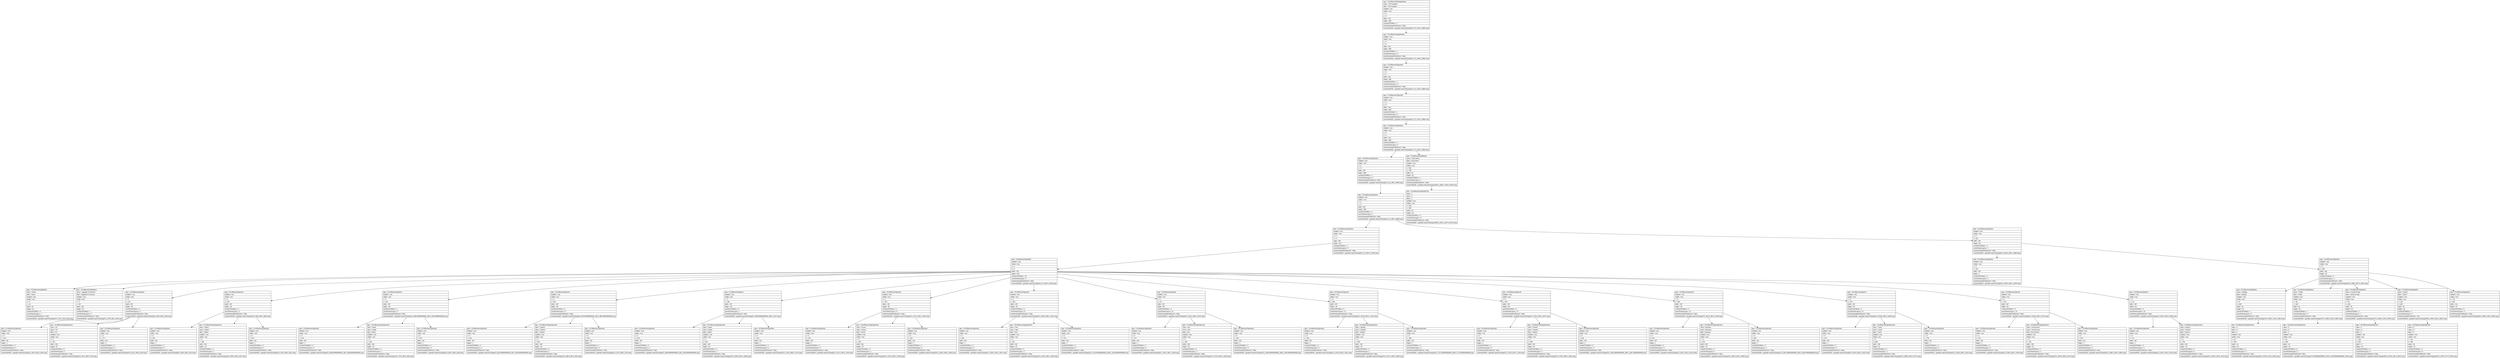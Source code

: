 digraph Layout {

	node [shape=record fontname=Arial];

	0	[label="{type = XCUIElementTypeApplication\l|name = The Guardian\l|label = The Guardian\l|enabled = true\l|visible = true\l|x = 0\l|y = 0\l|width = 414\l|height = 896\l|numberOfChildren = 2\l|eventGeneratedOnElement = false \l|screenshotPath = guardian-search/S1/pngs/0.0_0.0_1242.0_2688.0.png\l}"]
	1	[label="{type = XCUIElementTypeWindow\l|enabled = true\l|visible = true\l|x = 0\l|y = 0\l|width = 414\l|height = 896\l|numberOfChildren = 1\l|numInParentLayout = 0\l|eventGeneratedOnElement = false \l|screenshotPath = guardian-search/S1/pngs/0.0_0.0_1242.0_2688.0.png\l}"]
	2	[label="{type = XCUIElementTypeOther\l|enabled = true\l|visible = true\l|x = 0\l|y = 0\l|width = 414\l|height = 896\l|numberOfChildren = 1\l|numInParentLayout = 0\l|eventGeneratedOnElement = false \l|screenshotPath = guardian-search/S1/pngs/0.0_0.0_1242.0_2688.0.png\l}"]
	3	[label="{type = XCUIElementTypeOther\l|enabled = true\l|visible = true\l|x = 0\l|y = 0\l|width = 414\l|height = 896\l|numberOfChildren = 1\l|numInParentLayout = 0\l|eventGeneratedOnElement = false \l|screenshotPath = guardian-search/S1/pngs/0.0_0.0_1242.0_2688.0.png\l}"]
	4	[label="{type = XCUIElementTypeOther\l|enabled = true\l|visible = true\l|x = 0\l|y = 0\l|width = 414\l|height = 896\l|numberOfChildren = 2\l|numInParentLayout = 0\l|eventGeneratedOnElement = false \l|screenshotPath = guardian-search/S1/pngs/0.0_0.0_1242.0_2688.0.png\l}"]
	5	[label="{type = XCUIElementTypeOther\l|enabled = true\l|visible = true\l|x = 0\l|y = 0\l|width = 297\l|height = 896\l|numberOfChildren = 2\l|numInParentLayout = 0\l|eventGeneratedOnElement = false \l|screenshotPath = guardian-search/S1/pngs/0.0_0.0_891.0_2688.0.png\l}"]
	6	[label="{type = XCUIElementTypeButton\l|name = Close Menu\l|label = Close Menu\l|enabled = true\l|visible = true\l|x = 350\l|y = 798\l|width = 52\l|height = 52\l|numberOfChildren = 1\l|numInParentLayout = 1\l|eventGeneratedOnElement = false \l|screenshotPath = guardian-search/S1/pngs/1050.0_2394.0_1206.0_2550.0.png\l}"]
	7	[label="{type = XCUIElementTypeOther\l|enabled = true\l|visible = true\l|x = 0\l|y = 0\l|width = 297\l|height = 896\l|numberOfChildren = 2\l|numInParentLayout = 1\l|eventGeneratedOnElement = false \l|screenshotPath = guardian-search/S1/pngs/0.0_0.0_891.0_2688.0.png\l}"]
	8	[label="{type = XCUIElementTypeStaticText\l|value = \l|name = \l|label = \l|enabled = true\l|visible = true\l|x = 363\l|y = 805\l|width = 26\l|height = 33\l|numberOfChildren = 0\l|numInParentLayout = 0\l|eventGeneratedOnElement = false \l|screenshotPath = guardian-search/S1/pngs/1089.0_2415.0_1167.0_2514.0.png\l}"]
	9	[label="{type = XCUIElementTypeOther\l|enabled = true\l|visible = true\l|x = 0\l|y = 0\l|width = 297\l|height = 812\l|numberOfChildren = 1\l|numInParentLayout = 0\l|eventGeneratedOnElement = false \l|screenshotPath = guardian-search/S1/pngs/0.0_0.0_891.0_2436.0.png\l}"]
	10	[label="{type = XCUIElementTypeOther\l|enabled = true\l|visible = true\l|x = 0\l|y = 812\l|width = 297\l|height = 84\l|numberOfChildren = 2\l|numInParentLayout = 1\l|eventGeneratedOnElement = false \l|screenshotPath = guardian-search/S1/pngs/0.0_2436.0_891.0_2688.0.png\l}"]
	11	[label="{type = XCUIElementTypeTable\l|enabled = true\l|visible = true\l|x = 0\l|y = 0\l|width = 297\l|height = 812\l|numberOfChildren = 23\l|numInParentLayout = 0\l|eventGeneratedOnElement = false \l|screenshotPath = guardian-search/S1/pngs/0.0_0.0_891.0_2436.0.png\l}"]
	12	[label="{type = XCUIElementTypeOther\l|enabled = true\l|visible = true\l|x = 0\l|y = 812\l|width = 297\l|height = 1\l|numberOfChildren = 0\l|numInParentLayout = 0\l|eventGeneratedOnElement = false \l|screenshotPath = guardian-search/S1/pngs/0.0_2436.0_891.0_2439.0.png\l}"]
	13	[label="{type = XCUIElementTypeOther\l|enabled = true\l|visible = true\l|x = 8\l|y = 820\l|width = 281\l|height = 34\l|numberOfChildren = 5\l|numInParentLayout = 1\l|eventGeneratedOnElement = false \l|screenshotPath = guardian-search/S1/pngs/24.0_2460.0_867.0_2562.0.png\l}"]
	14	[label="{type = XCUIElementTypeButton\l|name = Home\l|label = Home\l|enabled = true\l|visible = true\l|x = 5\l|y = 51\l|width = 35\l|height = 34\l|numberOfChildren = 0\l|numInParentLayout = 1\l|eventGeneratedOnElement = false \l|screenshotPath = guardian-search/S1/pngs/15.0_153.0_120.0_255.0.png\l}"]
	15	[label="{type = XCUIElementTypeButton\l|name = Upgrade To Premium\l|label = Upgrade To Premium\l|enabled = true\l|visible = true\l|x = 0\l|y = 90\l|width = 297\l|height = 44\l|numberOfChildren = 1\l|numInParentLayout = 2\l|eventGeneratedOnElement = false \l|screenshotPath = guardian-search/S1/pngs/0.0_270.0_891.0_402.0.png\l}"]
	16	[label="{type = XCUIElementTypeCell\l|enabled = true\l|visible = true\l|x = 0\l|y = 134\l|width = 297\l|height = 49\l|numberOfChildren = 3\l|numInParentLayout = 3\l|eventGeneratedOnElement = false \l|screenshotPath = guardian-search/S1/pngs/0.0_402.0_891.0_549.0.png\l}"]
	17	[label="{type = XCUIElementTypeCell\l|enabled = true\l|visible = true\l|x = 0\l|y = 183\l|width = 297\l|height = 49\l|numberOfChildren = 3\l|numInParentLayout = 4\l|eventGeneratedOnElement = false \l|screenshotPath = guardian-search/S1/pngs/0.0_549.0_891.0_696.0.png\l}"]
	18	[label="{type = XCUIElementTypeCell\l|enabled = true\l|visible = true\l|x = 0\l|y = 232\l|width = 297\l|height = 49\l|numberOfChildren = 3\l|numInParentLayout = 5\l|eventGeneratedOnElement = false \l|screenshotPath = guardian-search/S1/pngs/0.0_696.0000000000001_891.0_843.0000000000001.png\l}"]
	19	[label="{type = XCUIElementTypeCell\l|enabled = true\l|visible = true\l|x = 0\l|y = 281\l|width = 297\l|height = 49\l|numberOfChildren = 3\l|numInParentLayout = 6\l|eventGeneratedOnElement = false \l|screenshotPath = guardian-search/S1/pngs/0.0_843.0000000000001_891.0_990.0000000000001.png\l}"]
	20	[label="{type = XCUIElementTypeCell\l|enabled = true\l|visible = true\l|x = 0\l|y = 330\l|width = 297\l|height = 49\l|numberOfChildren = 3\l|numInParentLayout = 7\l|eventGeneratedOnElement = false \l|screenshotPath = guardian-search/S1/pngs/0.0_990.0000000000001_891.0_1137.0.png\l}"]
	21	[label="{type = XCUIElementTypeCell\l|enabled = true\l|visible = true\l|x = 0\l|y = 379\l|width = 297\l|height = 49\l|numberOfChildren = 3\l|numInParentLayout = 8\l|eventGeneratedOnElement = false \l|screenshotPath = guardian-search/S1/pngs/0.0_1137.0_891.0_1284.0.png\l}"]
	22	[label="{type = XCUIElementTypeCell\l|enabled = true\l|visible = true\l|x = 0\l|y = 428\l|width = 297\l|height = 49\l|numberOfChildren = 3\l|numInParentLayout = 9\l|eventGeneratedOnElement = false \l|screenshotPath = guardian-search/S1/pngs/0.0_1284.0_891.0_1431.0.png\l}"]
	23	[label="{type = XCUIElementTypeCell\l|enabled = true\l|visible = true\l|x = 0\l|y = 477\l|width = 297\l|height = 49\l|numberOfChildren = 3\l|numInParentLayout = 10\l|eventGeneratedOnElement = false \l|screenshotPath = guardian-search/S1/pngs/0.0_1431.0_891.0_1578.0.png\l}"]
	24	[label="{type = XCUIElementTypeCell\l|enabled = true\l|visible = true\l|x = 0\l|y = 526\l|width = 297\l|height = 49\l|numberOfChildren = 3\l|numInParentLayout = 11\l|eventGeneratedOnElement = false \l|screenshotPath = guardian-search/S1/pngs/0.0_1578.0_891.0_1725.0.png\l}"]
	25	[label="{type = XCUIElementTypeCell\l|enabled = true\l|visible = true\l|x = 0\l|y = 575\l|width = 297\l|height = 49\l|numberOfChildren = 3\l|numInParentLayout = 12\l|eventGeneratedOnElement = false \l|screenshotPath = guardian-search/S1/pngs/0.0_1725.0_891.0_1872.0.png\l}"]
	26	[label="{type = XCUIElementTypeCell\l|enabled = true\l|visible = true\l|x = 0\l|y = 624\l|width = 297\l|height = 49\l|numberOfChildren = 3\l|numInParentLayout = 13\l|eventGeneratedOnElement = false \l|screenshotPath = guardian-search/S1/pngs/0.0_1872.0_891.0_2019.0.png\l}"]
	27	[label="{type = XCUIElementTypeCell\l|enabled = true\l|visible = true\l|x = 0\l|y = 673\l|width = 297\l|height = 49\l|numberOfChildren = 3\l|numInParentLayout = 14\l|eventGeneratedOnElement = false \l|screenshotPath = guardian-search/S1/pngs/0.0_2019.0_891.0_2166.0.png\l}"]
	28	[label="{type = XCUIElementTypeCell\l|enabled = true\l|visible = true\l|x = 0\l|y = 722\l|width = 297\l|height = 49\l|numberOfChildren = 3\l|numInParentLayout = 15\l|eventGeneratedOnElement = false \l|screenshotPath = guardian-search/S1/pngs/0.0_2166.0_891.0_2313.0.png\l}"]
	29	[label="{type = XCUIElementTypeCell\l|enabled = true\l|visible = true\l|x = 0\l|y = 771\l|width = 297\l|height = 49\l|numberOfChildren = 3\l|numInParentLayout = 16\l|eventGeneratedOnElement = false \l|screenshotPath = guardian-search/S1/pngs/0.0_2313.0_891.0_2460.0.png\l}"]
	30	[label="{type = XCUIElementTypeButton\l|name = Settings\l|label = Settings\l|enabled = true\l|visible = true\l|x = 8\l|y = 820\l|width = 34\l|height = 34\l|numberOfChildren = 1\l|numInParentLayout = 0\l|eventGeneratedOnElement = false \l|screenshotPath = guardian-search/S1/pngs/24.0_2460.0_126.0_2562.0.png\l}"]
	31	[label="{type = XCUIElementTypeButton\l|name = Profile\l|label = Profile\l|enabled = true\l|visible = true\l|x = 49\l|y = 820\l|width = 35\l|height = 34\l|numberOfChildren = 1\l|numInParentLayout = 1\l|eventGeneratedOnElement = false \l|screenshotPath = guardian-search/S1/pngs/147.0_2460.0_252.0_2562.0.png\l}"]
	32	[label="{type = XCUIElementTypeButton\l|name = Saved for later\l|label = Saved for later\l|enabled = true\l|visible = true\l|x = 91\l|y = 820\l|width = 35\l|height = 34\l|numberOfChildren = 1\l|numInParentLayout = 2\l|eventGeneratedOnElement = false \l|screenshotPath = guardian-search/S1/pngs/273.0_2460.0_378.0_2562.0.png\l}"]
	33	[label="{type = XCUIElementTypeButton\l|name = Search\l|label = Search\l|enabled = true\l|visible = true\l|x = 133\l|y = 820\l|width = 35\l|height = 34\l|numberOfChildren = 1\l|numInParentLayout = 3\l|eventGeneratedOnElement = true \l|screenshotPath = guardian-search/S1/pngs/399.0_2460.0_504.0_2562.0.png\l}"]
	34	[label="{type = XCUIElementTypeOther\l|enabled = true\l|visible = true\l|x = 175\l|y = 820\l|width = 114\l|height = 34\l|numberOfChildren = 0\l|numInParentLayout = 4\l|eventGeneratedOnElement = false \l|screenshotPath = guardian-search/S1/pngs/525.0_2460.0_867.0_2562.0.png\l}"]
	35	[label="{type = XCUIElementTypeOther\l|enabled = true\l|visible = true\l|x = 0\l|y = 134\l|width = 297\l|height = 1\l|numberOfChildren = 0\l|numInParentLayout = 0\l|eventGeneratedOnElement = false \l|screenshotPath = guardian-search/S1/pngs/0.0_402.0_891.0_405.0.png\l}"]
	36	[label="{type = XCUIElementTypeStaticText\l|value = US\l|name = US\l|label = US\l|enabled = true\l|visible = true\l|x = 5\l|y = 147\l|width = 292\l|height = 23\l|numberOfChildren = 0\l|numInParentLayout = 1\l|eventGeneratedOnElement = false \l|screenshotPath = guardian-search/S1/pngs/15.0_441.0_891.0_510.0.png\l}"]
	37	[label="{type = XCUIElementTypeOther\l|enabled = true\l|visible = true\l|x = 8\l|y = 177\l|width = 312\l|height = 1\l|numberOfChildren = 0\l|numInParentLayout = 2\l|eventGeneratedOnElement = false \l|screenshotPath = guardian-search/S1/pngs/24.0_531.0_960.0_534.0.png\l}"]
	38	[label="{type = XCUIElementTypeOther\l|enabled = true\l|visible = true\l|x = 0\l|y = 183\l|width = 297\l|height = 1\l|numberOfChildren = 0\l|numInParentLayout = 0\l|eventGeneratedOnElement = false \l|screenshotPath = guardian-search/S1/pngs/0.0_549.0_891.0_552.0.png\l}"]
	39	[label="{type = XCUIElementTypeStaticText\l|value = Politics\l|name = Politics\l|label = Politics\l|enabled = true\l|visible = true\l|x = 5\l|y = 196\l|width = 292\l|height = 23\l|numberOfChildren = 0\l|numInParentLayout = 1\l|eventGeneratedOnElement = false \l|screenshotPath = guardian-search/S1/pngs/15.0_588.0_891.0_657.0.png\l}"]
	40	[label="{type = XCUIElementTypeOther\l|enabled = true\l|visible = true\l|x = 8\l|y = 226\l|width = 312\l|height = 1\l|numberOfChildren = 0\l|numInParentLayout = 2\l|eventGeneratedOnElement = false \l|screenshotPath = guardian-search/S1/pngs/24.0_678.0_960.0_681.0.png\l}"]
	41	[label="{type = XCUIElementTypeOther\l|enabled = true\l|visible = true\l|x = 0\l|y = 232\l|width = 297\l|height = 1\l|numberOfChildren = 0\l|numInParentLayout = 0\l|eventGeneratedOnElement = false \l|screenshotPath = guardian-search/S1/pngs/0.0_696.0000000000001_891.0_699.0000000000001.png\l}"]
	42	[label="{type = XCUIElementTypeStaticText\l|value = World\l|name = World\l|label = World\l|enabled = true\l|visible = true\l|x = 5\l|y = 245\l|width = 292\l|height = 23\l|numberOfChildren = 0\l|numInParentLayout = 1\l|eventGeneratedOnElement = false \l|screenshotPath = guardian-search/S1/pngs/15.0_735.0_891.0_804.0.png\l}"]
	43	[label="{type = XCUIElementTypeOther\l|enabled = true\l|visible = true\l|x = 8\l|y = 275\l|width = 312\l|height = 1\l|numberOfChildren = 0\l|numInParentLayout = 2\l|eventGeneratedOnElement = false \l|screenshotPath = guardian-search/S1/pngs/24.0_825.0_960.0_828.0.png\l}"]
	44	[label="{type = XCUIElementTypeOther\l|enabled = true\l|visible = true\l|x = 0\l|y = 281\l|width = 297\l|height = 1\l|numberOfChildren = 0\l|numInParentLayout = 0\l|eventGeneratedOnElement = false \l|screenshotPath = guardian-search/S1/pngs/0.0_843.0000000000001_891.0_846.0000000000001.png\l}"]
	45	[label="{type = XCUIElementTypeStaticText\l|value = Opinion\l|name = Opinion\l|label = Opinion\l|enabled = true\l|visible = true\l|x = 5\l|y = 294\l|width = 292\l|height = 24\l|numberOfChildren = 0\l|numInParentLayout = 1\l|eventGeneratedOnElement = false \l|screenshotPath = guardian-search/S1/pngs/15.0_882.0_891.0_954.0.png\l}"]
	46	[label="{type = XCUIElementTypeOther\l|enabled = true\l|visible = true\l|x = 8\l|y = 324\l|width = 312\l|height = 1\l|numberOfChildren = 0\l|numInParentLayout = 2\l|eventGeneratedOnElement = false \l|screenshotPath = guardian-search/S1/pngs/24.0_972.0_960.0_975.0.png\l}"]
	47	[label="{type = XCUIElementTypeOther\l|enabled = true\l|visible = true\l|x = 0\l|y = 330\l|width = 297\l|height = 1\l|numberOfChildren = 0\l|numInParentLayout = 0\l|eventGeneratedOnElement = false \l|screenshotPath = guardian-search/S1/pngs/0.0_990.0000000000001_891.0_993.0000000000001.png\l}"]
	48	[label="{type = XCUIElementTypeStaticText\l|value = Sports\l|name = Sports\l|label = Sports\l|enabled = true\l|visible = true\l|x = 5\l|y = 343\l|width = 292\l|height = 23\l|numberOfChildren = 0\l|numInParentLayout = 1\l|eventGeneratedOnElement = false \l|screenshotPath = guardian-search/S1/pngs/15.0_1029.0_891.0_1098.0.png\l}"]
	49	[label="{type = XCUIElementTypeOther\l|enabled = true\l|visible = true\l|x = 8\l|y = 373\l|width = 312\l|height = 1\l|numberOfChildren = 0\l|numInParentLayout = 2\l|eventGeneratedOnElement = false \l|screenshotPath = guardian-search/S1/pngs/24.0_1119.0_960.0_1122.0.png\l}"]
	50	[label="{type = XCUIElementTypeOther\l|enabled = true\l|visible = true\l|x = 0\l|y = 379\l|width = 297\l|height = 1\l|numberOfChildren = 0\l|numInParentLayout = 0\l|eventGeneratedOnElement = false \l|screenshotPath = guardian-search/S1/pngs/0.0_1137.0_891.0_1140.0.png\l}"]
	51	[label="{type = XCUIElementTypeStaticText\l|value = Soccer\l|name = Soccer\l|label = Soccer\l|enabled = true\l|visible = true\l|x = 5\l|y = 392\l|width = 292\l|height = 23\l|numberOfChildren = 0\l|numInParentLayout = 1\l|eventGeneratedOnElement = false \l|screenshotPath = guardian-search/S1/pngs/15.0_1176.0_891.0_1245.0.png\l}"]
	52	[label="{type = XCUIElementTypeOther\l|enabled = true\l|visible = true\l|x = 8\l|y = 422\l|width = 312\l|height = 1\l|numberOfChildren = 0\l|numInParentLayout = 2\l|eventGeneratedOnElement = false \l|screenshotPath = guardian-search/S1/pngs/24.0_1266.0_960.0_1269.0.png\l}"]
	53	[label="{type = XCUIElementTypeOther\l|enabled = true\l|visible = true\l|x = 0\l|y = 428\l|width = 297\l|height = 1\l|numberOfChildren = 0\l|numInParentLayout = 0\l|eventGeneratedOnElement = false \l|screenshotPath = guardian-search/S1/pngs/0.0_1284.0_891.0_1287.0.png\l}"]
	54	[label="{type = XCUIElementTypeStaticText\l|value = Tech\l|name = Tech\l|label = Tech\l|enabled = true\l|visible = true\l|x = 5\l|y = 441\l|width = 292\l|height = 23\l|numberOfChildren = 0\l|numInParentLayout = 1\l|eventGeneratedOnElement = false \l|screenshotPath = guardian-search/S1/pngs/15.0_1323.0_891.0_1392.0.png\l}"]
	55	[label="{type = XCUIElementTypeOther\l|enabled = true\l|visible = true\l|x = 8\l|y = 471\l|width = 312\l|height = 1\l|numberOfChildren = 0\l|numInParentLayout = 2\l|eventGeneratedOnElement = false \l|screenshotPath = guardian-search/S1/pngs/24.0_1413.0000000000002_960.0_1416.0000000000002.png\l}"]
	56	[label="{type = XCUIElementTypeOther\l|enabled = true\l|visible = true\l|x = 0\l|y = 477\l|width = 297\l|height = 1\l|numberOfChildren = 0\l|numInParentLayout = 0\l|eventGeneratedOnElement = false \l|screenshotPath = guardian-search/S1/pngs/0.0_1431.0_891.0_1434.0.png\l}"]
	57	[label="{type = XCUIElementTypeStaticText\l|value = Arts\l|name = Arts\l|label = Arts\l|enabled = true\l|visible = true\l|x = 5\l|y = 490\l|width = 292\l|height = 23\l|numberOfChildren = 0\l|numInParentLayout = 1\l|eventGeneratedOnElement = false \l|screenshotPath = guardian-search/S1/pngs/15.0_1470.0_891.0_1539.0.png\l}"]
	58	[label="{type = XCUIElementTypeOther\l|enabled = true\l|visible = true\l|x = 8\l|y = 520\l|width = 312\l|height = 1\l|numberOfChildren = 0\l|numInParentLayout = 2\l|eventGeneratedOnElement = false \l|screenshotPath = guardian-search/S1/pngs/24.0_1560.0000000000002_960.0_1563.0000000000002.png\l}"]
	59	[label="{type = XCUIElementTypeOther\l|enabled = true\l|visible = true\l|x = 0\l|y = 526\l|width = 297\l|height = 1\l|numberOfChildren = 0\l|numInParentLayout = 0\l|eventGeneratedOnElement = false \l|screenshotPath = guardian-search/S1/pngs/0.0_1578.0_891.0_1581.0.png\l}"]
	60	[label="{type = XCUIElementTypeStaticText\l|value = Lifestyle\l|name = Lifestyle\l|label = Lifestyle\l|enabled = true\l|visible = true\l|x = 5\l|y = 539\l|width = 292\l|height = 23\l|numberOfChildren = 0\l|numInParentLayout = 1\l|eventGeneratedOnElement = false \l|screenshotPath = guardian-search/S1/pngs/15.0_1617.0_891.0_1686.0.png\l}"]
	61	[label="{type = XCUIElementTypeOther\l|enabled = true\l|visible = true\l|x = 8\l|y = 569\l|width = 312\l|height = 1\l|numberOfChildren = 0\l|numInParentLayout = 2\l|eventGeneratedOnElement = false \l|screenshotPath = guardian-search/S1/pngs/24.0_1707.0000000000002_960.0_1710.0000000000002.png\l}"]
	62	[label="{type = XCUIElementTypeOther\l|enabled = true\l|visible = true\l|x = 0\l|y = 575\l|width = 297\l|height = 1\l|numberOfChildren = 0\l|numInParentLayout = 0\l|eventGeneratedOnElement = false \l|screenshotPath = guardian-search/S1/pngs/0.0_1725.0_891.0_1728.0.png\l}"]
	63	[label="{type = XCUIElementTypeStaticText\l|value = Fashion\l|name = Fashion\l|label = Fashion\l|enabled = true\l|visible = true\l|x = 5\l|y = 588\l|width = 292\l|height = 23\l|numberOfChildren = 0\l|numInParentLayout = 1\l|eventGeneratedOnElement = false \l|screenshotPath = guardian-search/S1/pngs/15.0_1764.0_891.0_1833.0.png\l}"]
	64	[label="{type = XCUIElementTypeOther\l|enabled = true\l|visible = true\l|x = 8\l|y = 618\l|width = 312\l|height = 1\l|numberOfChildren = 0\l|numInParentLayout = 2\l|eventGeneratedOnElement = false \l|screenshotPath = guardian-search/S1/pngs/24.0_1854.0000000000002_960.0_1857.0000000000002.png\l}"]
	65	[label="{type = XCUIElementTypeOther\l|enabled = true\l|visible = true\l|x = 0\l|y = 624\l|width = 297\l|height = 1\l|numberOfChildren = 0\l|numInParentLayout = 0\l|eventGeneratedOnElement = false \l|screenshotPath = guardian-search/S1/pngs/0.0_1872.0_891.0_1875.0.png\l}"]
	66	[label="{type = XCUIElementTypeStaticText\l|value = Business\l|name = Business\l|label = Business\l|enabled = true\l|visible = true\l|x = 5\l|y = 637\l|width = 292\l|height = 23\l|numberOfChildren = 0\l|numInParentLayout = 1\l|eventGeneratedOnElement = false \l|screenshotPath = guardian-search/S1/pngs/15.0_1911.0_891.0_1980.0.png\l}"]
	67	[label="{type = XCUIElementTypeOther\l|enabled = true\l|visible = true\l|x = 8\l|y = 667\l|width = 312\l|height = 1\l|numberOfChildren = 0\l|numInParentLayout = 2\l|eventGeneratedOnElement = false \l|screenshotPath = guardian-search/S1/pngs/24.0_2001.0000000000002_960.0_2004.0000000000002.png\l}"]
	68	[label="{type = XCUIElementTypeOther\l|enabled = true\l|visible = true\l|x = 0\l|y = 673\l|width = 297\l|height = 1\l|numberOfChildren = 0\l|numInParentLayout = 0\l|eventGeneratedOnElement = false \l|screenshotPath = guardian-search/S1/pngs/0.0_2019.0_891.0_2022.0.png\l}"]
	69	[label="{type = XCUIElementTypeStaticText\l|value = Travel\l|name = Travel\l|label = Travel\l|enabled = true\l|visible = true\l|x = 5\l|y = 686\l|width = 292\l|height = 23\l|numberOfChildren = 0\l|numInParentLayout = 1\l|eventGeneratedOnElement = false \l|screenshotPath = guardian-search/S1/pngs/15.0_2058.0_891.0_2127.0.png\l}"]
	70	[label="{type = XCUIElementTypeOther\l|enabled = true\l|visible = true\l|x = 8\l|y = 716\l|width = 312\l|height = 1\l|numberOfChildren = 0\l|numInParentLayout = 2\l|eventGeneratedOnElement = false \l|screenshotPath = guardian-search/S1/pngs/24.0_2148.0_960.0_2151.0.png\l}"]
	71	[label="{type = XCUIElementTypeOther\l|enabled = true\l|visible = true\l|x = 0\l|y = 722\l|width = 297\l|height = 1\l|numberOfChildren = 0\l|numInParentLayout = 0\l|eventGeneratedOnElement = false \l|screenshotPath = guardian-search/S1/pngs/0.0_2166.0_891.0_2169.0.png\l}"]
	72	[label="{type = XCUIElementTypeStaticText\l|value = Environment\l|name = Environment\l|label = Environment\l|enabled = true\l|visible = true\l|x = 5\l|y = 735\l|width = 292\l|height = 23\l|numberOfChildren = 0\l|numInParentLayout = 1\l|eventGeneratedOnElement = false \l|screenshotPath = guardian-search/S1/pngs/15.0_2205.0_891.0_2274.0.png\l}"]
	73	[label="{type = XCUIElementTypeOther\l|enabled = true\l|visible = true\l|x = 8\l|y = 765\l|width = 312\l|height = 1\l|numberOfChildren = 0\l|numInParentLayout = 2\l|eventGeneratedOnElement = false \l|screenshotPath = guardian-search/S1/pngs/24.0_2295.0_960.0_2298.0.png\l}"]
	74	[label="{type = XCUIElementTypeOther\l|enabled = true\l|visible = true\l|x = 0\l|y = 771\l|width = 297\l|height = 1\l|numberOfChildren = 0\l|numInParentLayout = 0\l|eventGeneratedOnElement = false \l|screenshotPath = guardian-search/S1/pngs/0.0_2313.0_891.0_2316.0.png\l}"]
	75	[label="{type = XCUIElementTypeStaticText\l|value = Science\l|name = Science\l|label = Science\l|enabled = true\l|visible = true\l|x = 5\l|y = 784\l|width = 292\l|height = 23\l|numberOfChildren = 0\l|numInParentLayout = 1\l|eventGeneratedOnElement = false \l|screenshotPath = guardian-search/S1/pngs/15.0_2352.0_891.0_2421.0.png\l}"]
	76	[label="{type = XCUIElementTypeStaticText\l|value = \l|name = \l|label = \l|enabled = true\l|visible = true\l|x = 16\l|y = 826\l|width = 18\l|height = 22\l|numberOfChildren = 0\l|numInParentLayout = 0\l|eventGeneratedOnElement = false \l|screenshotPath = guardian-search/S1/pngs/48.0_2478.0_102.0_2544.0.png\l}"]
	77	[label="{type = XCUIElementTypeStaticText\l|value = \l|name = \l|label = \l|enabled = true\l|visible = true\l|x = 58\l|y = 826\l|width = 18\l|height = 22\l|numberOfChildren = 0\l|numInParentLayout = 0\l|eventGeneratedOnElement = false \l|screenshotPath = guardian-search/S1/pngs/174.00000000000003_2478.0_228.00000000000003_2544.0.png\l}"]
	78	[label="{type = XCUIElementTypeStaticText\l|value = \l|name = \l|label = \l|enabled = true\l|visible = true\l|x = 100\l|y = 826\l|width = 17\l|height = 22\l|numberOfChildren = 0\l|numInParentLayout = 0\l|eventGeneratedOnElement = false \l|screenshotPath = guardian-search/S1/pngs/300.0_2478.0_351.0_2544.0.png\l}"]
	79	[label="{type = XCUIElementTypeStaticText\l|value = \l|name = \l|label = \l|enabled = true\l|visible = true\l|x = 141\l|y = 826\l|width = 18\l|height = 22\l|numberOfChildren = 0\l|numInParentLayout = 0\l|eventGeneratedOnElement = false \l|screenshotPath = guardian-search/S1/pngs/423.0_2478.0_477.0_2544.0.png\l}"]


	0 -> 1
	1 -> 2
	2 -> 3
	3 -> 4
	4 -> 5
	4 -> 6
	5 -> 7
	6 -> 8
	7 -> 9
	7 -> 10
	9 -> 11
	10 -> 12
	10 -> 13
	11 -> 14
	11 -> 15
	11 -> 16
	11 -> 17
	11 -> 18
	11 -> 19
	11 -> 20
	11 -> 21
	11 -> 22
	11 -> 23
	11 -> 24
	11 -> 25
	11 -> 26
	11 -> 27
	11 -> 28
	11 -> 29
	13 -> 30
	13 -> 31
	13 -> 32
	13 -> 33
	13 -> 34
	16 -> 35
	16 -> 36
	16 -> 37
	17 -> 38
	17 -> 39
	17 -> 40
	18 -> 41
	18 -> 42
	18 -> 43
	19 -> 44
	19 -> 45
	19 -> 46
	20 -> 47
	20 -> 48
	20 -> 49
	21 -> 50
	21 -> 51
	21 -> 52
	22 -> 53
	22 -> 54
	22 -> 55
	23 -> 56
	23 -> 57
	23 -> 58
	24 -> 59
	24 -> 60
	24 -> 61
	25 -> 62
	25 -> 63
	25 -> 64
	26 -> 65
	26 -> 66
	26 -> 67
	27 -> 68
	27 -> 69
	27 -> 70
	28 -> 71
	28 -> 72
	28 -> 73
	29 -> 74
	29 -> 75
	30 -> 76
	31 -> 77
	32 -> 78
	33 -> 79


}